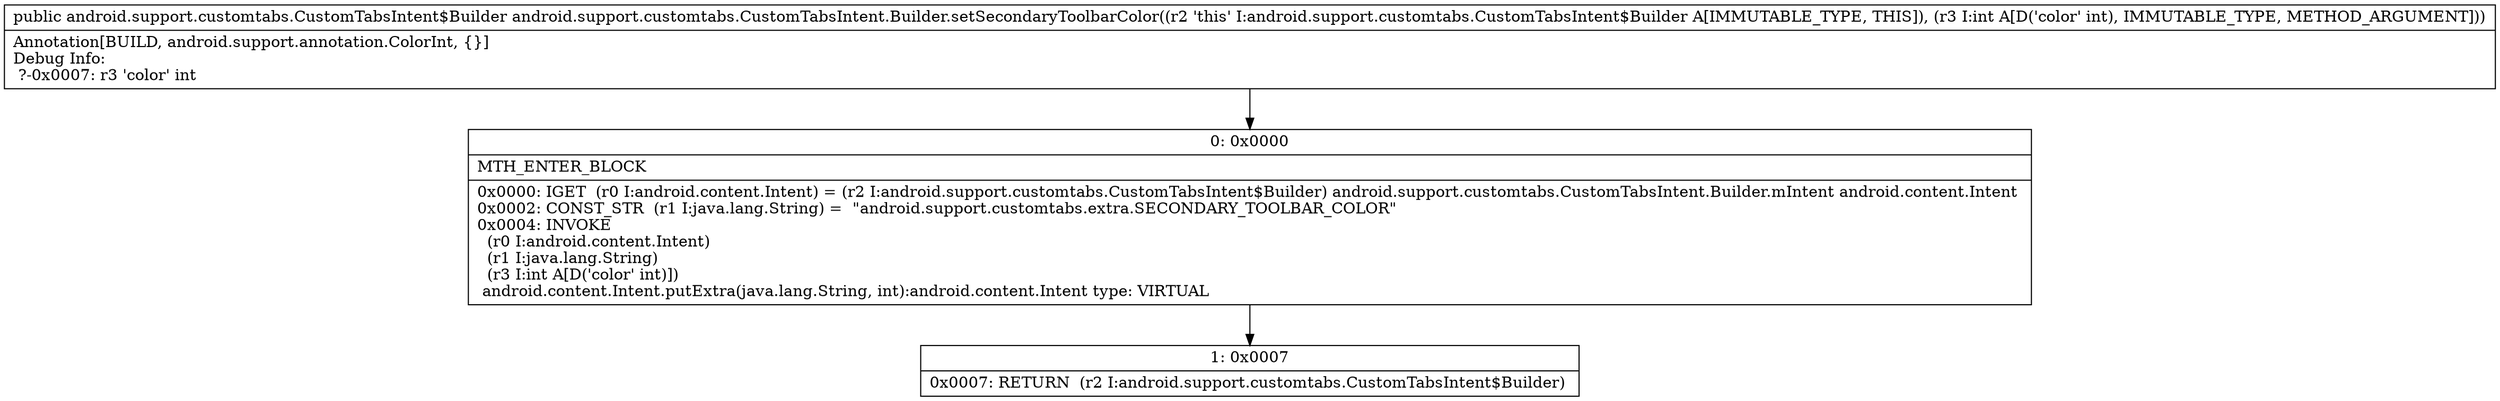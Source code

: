 digraph "CFG forandroid.support.customtabs.CustomTabsIntent.Builder.setSecondaryToolbarColor(I)Landroid\/support\/customtabs\/CustomTabsIntent$Builder;" {
Node_0 [shape=record,label="{0\:\ 0x0000|MTH_ENTER_BLOCK\l|0x0000: IGET  (r0 I:android.content.Intent) = (r2 I:android.support.customtabs.CustomTabsIntent$Builder) android.support.customtabs.CustomTabsIntent.Builder.mIntent android.content.Intent \l0x0002: CONST_STR  (r1 I:java.lang.String) =  \"android.support.customtabs.extra.SECONDARY_TOOLBAR_COLOR\" \l0x0004: INVOKE  \l  (r0 I:android.content.Intent)\l  (r1 I:java.lang.String)\l  (r3 I:int A[D('color' int)])\l android.content.Intent.putExtra(java.lang.String, int):android.content.Intent type: VIRTUAL \l}"];
Node_1 [shape=record,label="{1\:\ 0x0007|0x0007: RETURN  (r2 I:android.support.customtabs.CustomTabsIntent$Builder) \l}"];
MethodNode[shape=record,label="{public android.support.customtabs.CustomTabsIntent$Builder android.support.customtabs.CustomTabsIntent.Builder.setSecondaryToolbarColor((r2 'this' I:android.support.customtabs.CustomTabsIntent$Builder A[IMMUTABLE_TYPE, THIS]), (r3 I:int A[D('color' int), IMMUTABLE_TYPE, METHOD_ARGUMENT]))  | Annotation[BUILD, android.support.annotation.ColorInt, \{\}]\lDebug Info:\l  ?\-0x0007: r3 'color' int\l}"];
MethodNode -> Node_0;
Node_0 -> Node_1;
}

